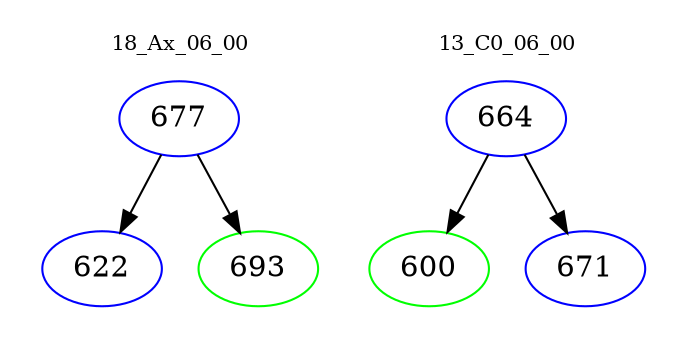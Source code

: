 digraph{
subgraph cluster_0 {
color = white
label = "18_Ax_06_00";
fontsize=10;
T0_677 [label="677", color="blue"]
T0_677 -> T0_622 [color="black"]
T0_622 [label="622", color="blue"]
T0_677 -> T0_693 [color="black"]
T0_693 [label="693", color="green"]
}
subgraph cluster_1 {
color = white
label = "13_C0_06_00";
fontsize=10;
T1_664 [label="664", color="blue"]
T1_664 -> T1_600 [color="black"]
T1_600 [label="600", color="green"]
T1_664 -> T1_671 [color="black"]
T1_671 [label="671", color="blue"]
}
}
